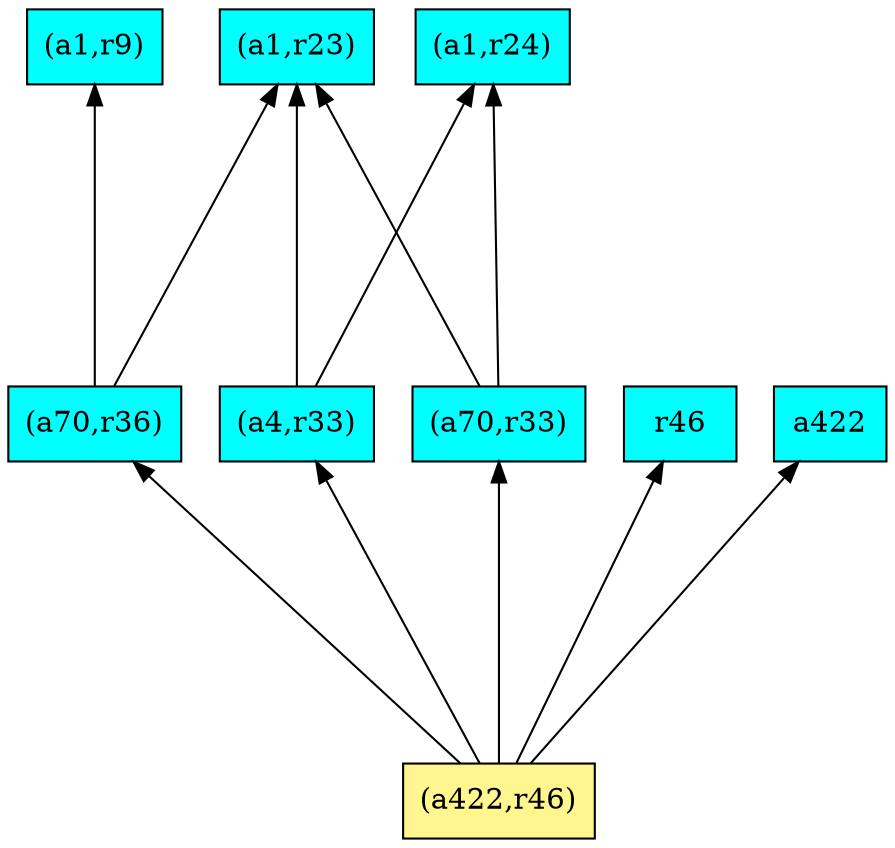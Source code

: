 digraph G {
rankdir=BT;ranksep="2.0";
"(a70,r36)" [shape=record,fillcolor=cyan,style=filled,label="{(a70,r36)}"];
"(a1,r9)" [shape=record,fillcolor=cyan,style=filled,label="{(a1,r9)}"];
"(a422,r46)" [shape=record,fillcolor=khaki1,style=filled,label="{(a422,r46)}"];
"(a1,r23)" [shape=record,fillcolor=cyan,style=filled,label="{(a1,r23)}"];
"(a70,r33)" [shape=record,fillcolor=cyan,style=filled,label="{(a70,r33)}"];
"(a4,r33)" [shape=record,fillcolor=cyan,style=filled,label="{(a4,r33)}"];
"(a1,r24)" [shape=record,fillcolor=cyan,style=filled,label="{(a1,r24)}"];
"r46" [shape=record,fillcolor=cyan,style=filled,label="{r46}"];
"a422" [shape=record,fillcolor=cyan,style=filled,label="{a422}"];
"(a70,r36)" -> "(a1,r9)"
"(a70,r36)" -> "(a1,r23)"
"(a422,r46)" -> "(a70,r36)"
"(a422,r46)" -> "(a70,r33)"
"(a422,r46)" -> "(a4,r33)"
"(a422,r46)" -> "r46"
"(a422,r46)" -> "a422"
"(a70,r33)" -> "(a1,r23)"
"(a70,r33)" -> "(a1,r24)"
"(a4,r33)" -> "(a1,r23)"
"(a4,r33)" -> "(a1,r24)"
}